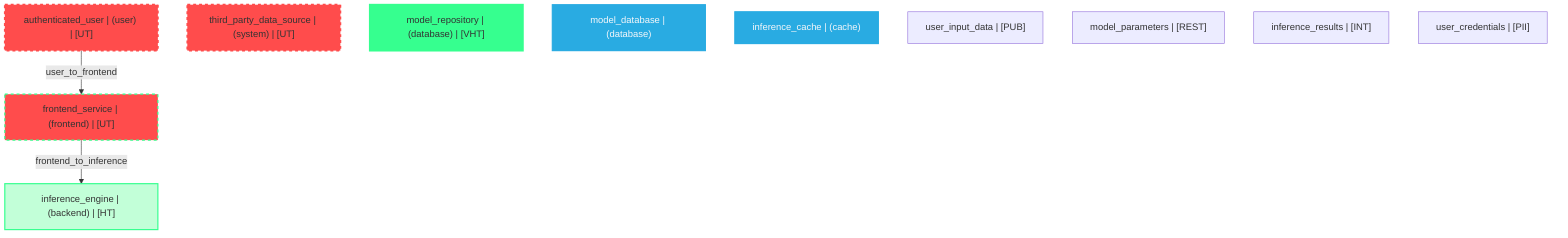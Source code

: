 graph TB
  node_01F3G4H5J6K7L8M9N2P3Q4U1["authenticated_user | (user) | [UT]"]:::untrusted
  node_01F3G4H5J6K7L8M9N2P3Q4U2["third_party_data_source | (system) | [UT]"]:::untrusted
  node_01F3G4H5J6K7L8M9N2P3Q4S1["frontend_service | (frontend) | [UT]"]:::untrusted
  node_01F3G4H5J6K7L8M9N2P3Q4S2["inference_engine | (backend) | [HT]"]:::highTrust
  node_01F3G4H5J6K7L8M9N2P3Q4S3["model_repository | (database) | [VHT]"]:::veryHighTrust
  node_01F3G4H5J6K7L8M9N2P3Q4T1["model_database | (database)"]:::dataStore
  node_01F3G4H5J6K7L8M9N2P3Q4T2["inference_cache | (cache)"]:::dataStore
  node_01F3G4H5J6K7L8M9N2P3Q4R1["user_input_data | [PUB]"]:::dataAsset,public
  node_01F3G4H5J6K7L8M9N2P3Q4R2["model_parameters | [REST]"]:::dataAsset,restricted
  node_01F3G4H5J6K7L8M9N2P3Q4R3["inference_results | [INT]"]:::dataAsset,internal
  node_01F3G4H5J6K7L8M9N2P3Q4R4["user_credentials | [PII]"]:::dataAsset,pii

  node_01F3G4H5J6K7L8M9N2P3Q4U1 -->|user_to_frontend| node_01F3G4H5J6K7L8M9N2P3Q4S1:::encryptedFlow
  node_01F3G4H5J6K7L8M9N2P3Q4S1 -->|frontend_to_inference| node_01F3G4H5J6K7L8M9N2P3Q4S2:::encryptedFlow

  classDef externalEntity fill:#FF4C4C,stroke:#FF4C4C,stroke-width:2px,color:#F5F7FA
  classDef process fill:#36FF8F,stroke:#36FF8F,stroke-width:2px,color:#0B0D17
  classDef dataStore fill:#29ABE2,stroke:#29ABE2,stroke-width:2px,color:#F5F7FA
  classDef dataAsset fill:#A259FF,stroke:#c3a4ff,stroke-width:2px,color:#F5F7FA
  classDef untrusted fill:#FF4C4C,stroke:#FF4C4C,stroke-width:3px,stroke-dasharray:5 5
  classDef lowTrust fill:#f77c63,stroke:#f77c63,stroke-width:2px,stroke-dasharray:3 3
  classDef mediumTrust fill:#FFD300,stroke:#FFD300,stroke-width:2px
  classDef highTrust fill:#C2FFD8,stroke:#36FF8F,stroke-width:2px
  classDef veryHighTrust fill:#36FF8F,stroke:#36FF8F,stroke-width:3px
  classDef public fill:#C2FFD8,stroke:#36FF8F,stroke-width:1px
  classDef internal fill:#FFF2B3,stroke:#FFD300,stroke-width:1px
  classDef confidential fill:#FFB3B3,stroke:#FF4C4C,stroke-width:2px
  classDef restricted fill:#FF4C4C,stroke:#FF4C4C,stroke-width:3px
  classDef pii fill:#ffa1ad,stroke:#A259FF,stroke-width:2px
  classDef pci fill:#FF4C4C,stroke:#FF4C4C,stroke-width:3px
  classDef phi fill:#ffa1ad,stroke:#A259FF,stroke-width:3px
  classDef encryptedFlow stroke:#36FF8F,stroke-width:2px
  classDef unencryptedFlow stroke:#FF4C4C,stroke-width:2px,stroke-dasharray:5 5
  classDef authenticatedFlow stroke:#29ABE2,stroke-width:2px
  classDef trustBoundary fill:transparent,stroke:#2E3440,stroke-width:3px,stroke-dasharray:10 5